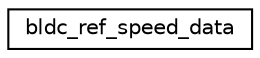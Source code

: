 digraph "Graphical Class Hierarchy"
{
 // INTERACTIVE_SVG=YES
  edge [fontname="Helvetica",fontsize="10",labelfontname="Helvetica",labelfontsize="10"];
  node [fontname="Helvetica",fontsize="10",shape=record];
  rankdir="LR";
  Node1 [label="bldc_ref_speed_data",height=0.2,width=0.4,color="black", fillcolor="white", style="filled",URL="$structbldc__ref__speed__data.html"];
}
